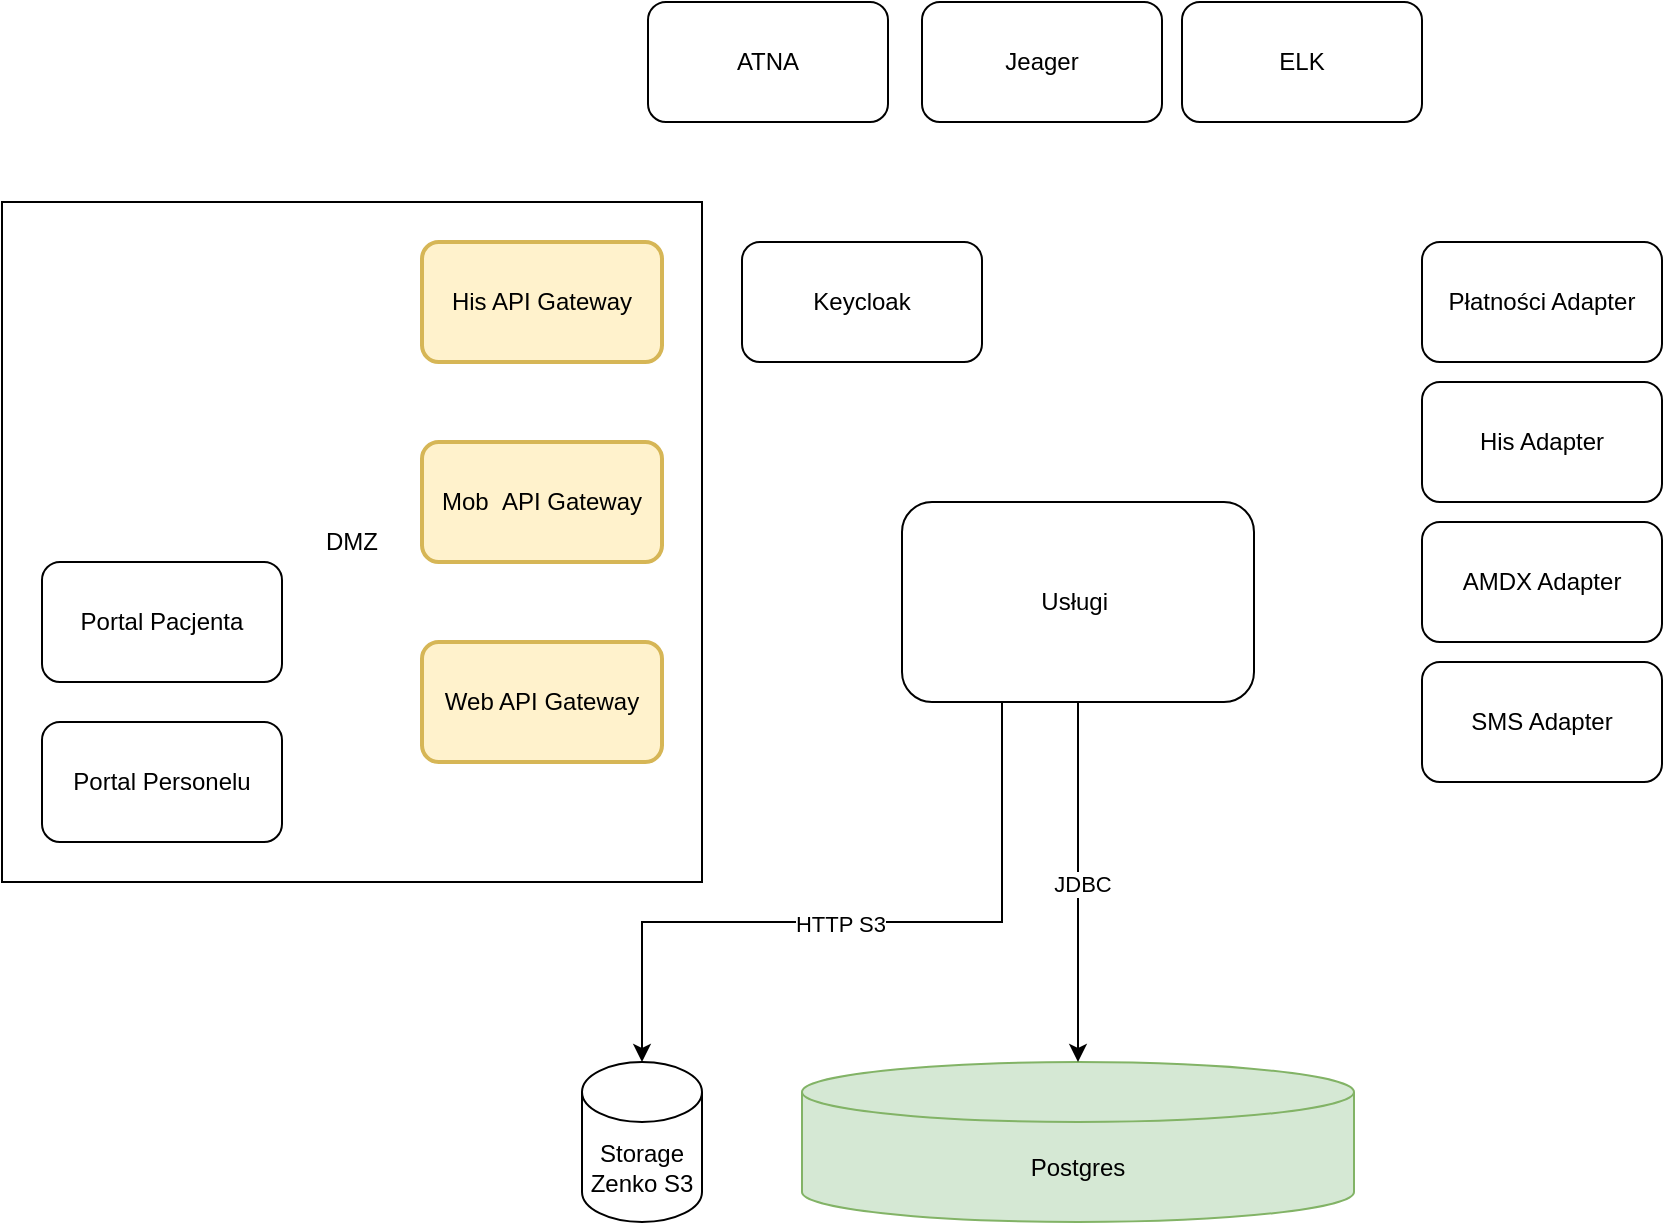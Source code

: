 <mxfile version="24.3.1" type="github">
  <diagram name="Strona-1" id="T3RHB5QGo9Cvwa6PiZin">
    <mxGraphModel dx="2261" dy="1915" grid="1" gridSize="10" guides="1" tooltips="1" connect="1" arrows="1" fold="1" page="1" pageScale="1" pageWidth="827" pageHeight="1169" math="0" shadow="0">
      <root>
        <mxCell id="0" />
        <mxCell id="1" parent="0" />
        <mxCell id="UMlnD5IWBAp5X0cF_D20-1" value="DMZ" style="rounded=0;whiteSpace=wrap;html=1;" vertex="1" parent="1">
          <mxGeometry x="-90" y="40" width="350" height="340" as="geometry" />
        </mxCell>
        <mxCell id="ITiyoMhCIWLzSyuYCBin-1" value="Postgres" style="shape=cylinder3;whiteSpace=wrap;html=1;boundedLbl=1;backgroundOutline=1;size=15;fillColor=#d5e8d4;strokeColor=#82b366;" parent="1" vertex="1">
          <mxGeometry x="310" y="470" width="276" height="80" as="geometry" />
        </mxCell>
        <mxCell id="VBNUYF2cGX7sdIRH1Fpj-4" value="His API Gateway" style="rounded=1;whiteSpace=wrap;html=1;strokeWidth=2;arcSize=14;fillColor=#fff2cc;strokeColor=#d6b656;" parent="1" vertex="1">
          <mxGeometry x="120" y="60" width="120" height="60" as="geometry" />
        </mxCell>
        <mxCell id="PzNOZcH71dPl48KpVUS8-1" value="Mob&amp;nbsp;&amp;nbsp;&lt;span style=&quot;background-color: initial;&quot;&gt;API Gateway&lt;/span&gt;" style="rounded=1;whiteSpace=wrap;html=1;strokeWidth=2;arcSize=14;fillColor=#fff2cc;strokeColor=#d6b656;" parent="1" vertex="1">
          <mxGeometry x="120" y="160" width="120" height="60" as="geometry" />
        </mxCell>
        <mxCell id="PzNOZcH71dPl48KpVUS8-2" value="Web API Gateway" style="rounded=1;whiteSpace=wrap;html=1;strokeWidth=2;arcSize=14;fillColor=#fff2cc;strokeColor=#d6b656;" parent="1" vertex="1">
          <mxGeometry x="120" y="260" width="120" height="60" as="geometry" />
        </mxCell>
        <mxCell id="PzNOZcH71dPl48KpVUS8-3" value="Storage&lt;div&gt;Zenko S3&lt;/div&gt;" style="shape=cylinder3;whiteSpace=wrap;html=1;boundedLbl=1;backgroundOutline=1;size=15;" parent="1" vertex="1">
          <mxGeometry x="200" y="470" width="60" height="80" as="geometry" />
        </mxCell>
        <mxCell id="PzNOZcH71dPl48KpVUS8-4" value="Portal Pacjenta" style="rounded=1;whiteSpace=wrap;html=1;" parent="1" vertex="1">
          <mxGeometry x="-70" y="220" width="120" height="60" as="geometry" />
        </mxCell>
        <mxCell id="PzNOZcH71dPl48KpVUS8-5" value="Portal Personelu" style="rounded=1;whiteSpace=wrap;html=1;" parent="1" vertex="1">
          <mxGeometry x="-70" y="300" width="120" height="60" as="geometry" />
        </mxCell>
        <mxCell id="PzNOZcH71dPl48KpVUS8-11" style="edgeStyle=orthogonalEdgeStyle;rounded=0;orthogonalLoop=1;jettySize=auto;html=1;" parent="1" source="PzNOZcH71dPl48KpVUS8-6" target="ITiyoMhCIWLzSyuYCBin-1" edge="1">
          <mxGeometry relative="1" as="geometry" />
        </mxCell>
        <mxCell id="PzNOZcH71dPl48KpVUS8-12" value="JDBC" style="edgeLabel;html=1;align=center;verticalAlign=middle;resizable=0;points=[];" parent="PzNOZcH71dPl48KpVUS8-11" vertex="1" connectable="0">
          <mxGeometry x="0.011" y="2" relative="1" as="geometry">
            <mxPoint as="offset" />
          </mxGeometry>
        </mxCell>
        <mxCell id="PzNOZcH71dPl48KpVUS8-13" style="edgeStyle=orthogonalEdgeStyle;rounded=0;orthogonalLoop=1;jettySize=auto;html=1;" parent="1" source="PzNOZcH71dPl48KpVUS8-6" target="PzNOZcH71dPl48KpVUS8-3" edge="1">
          <mxGeometry relative="1" as="geometry">
            <Array as="points">
              <mxPoint x="410" y="400" />
              <mxPoint x="230" y="400" />
            </Array>
          </mxGeometry>
        </mxCell>
        <mxCell id="PzNOZcH71dPl48KpVUS8-14" value="HTTP S3" style="edgeLabel;html=1;align=center;verticalAlign=middle;resizable=0;points=[];" parent="PzNOZcH71dPl48KpVUS8-13" vertex="1" connectable="0">
          <mxGeometry x="0.061" y="1" relative="1" as="geometry">
            <mxPoint as="offset" />
          </mxGeometry>
        </mxCell>
        <mxCell id="PzNOZcH71dPl48KpVUS8-6" value="Usługi&amp;nbsp;" style="rounded=1;whiteSpace=wrap;html=1;" parent="1" vertex="1">
          <mxGeometry x="360" y="190" width="176" height="100" as="geometry" />
        </mxCell>
        <mxCell id="PzNOZcH71dPl48KpVUS8-7" value="Płatności Adapter" style="rounded=1;whiteSpace=wrap;html=1;" parent="1" vertex="1">
          <mxGeometry x="620" y="60" width="120" height="60" as="geometry" />
        </mxCell>
        <mxCell id="PzNOZcH71dPl48KpVUS8-8" value="His Adapter" style="rounded=1;whiteSpace=wrap;html=1;" parent="1" vertex="1">
          <mxGeometry x="620" y="130" width="120" height="60" as="geometry" />
        </mxCell>
        <mxCell id="PzNOZcH71dPl48KpVUS8-9" value="AMDX Adapter" style="rounded=1;whiteSpace=wrap;html=1;" parent="1" vertex="1">
          <mxGeometry x="620" y="200" width="120" height="60" as="geometry" />
        </mxCell>
        <mxCell id="PzNOZcH71dPl48KpVUS8-10" value="SMS Adapter" style="rounded=1;whiteSpace=wrap;html=1;" parent="1" vertex="1">
          <mxGeometry x="620" y="270" width="120" height="60" as="geometry" />
        </mxCell>
        <mxCell id="PzNOZcH71dPl48KpVUS8-15" value="Keycloak" style="rounded=1;whiteSpace=wrap;html=1;" parent="1" vertex="1">
          <mxGeometry x="280" y="60" width="120" height="60" as="geometry" />
        </mxCell>
        <mxCell id="PzNOZcH71dPl48KpVUS8-16" value="ELK" style="rounded=1;whiteSpace=wrap;html=1;" parent="1" vertex="1">
          <mxGeometry x="500" y="-60" width="120" height="60" as="geometry" />
        </mxCell>
        <mxCell id="PzNOZcH71dPl48KpVUS8-17" value="Jeager" style="rounded=1;whiteSpace=wrap;html=1;" parent="1" vertex="1">
          <mxGeometry x="370" y="-60" width="120" height="60" as="geometry" />
        </mxCell>
        <mxCell id="PzNOZcH71dPl48KpVUS8-18" value="ATNA" style="rounded=1;whiteSpace=wrap;html=1;" parent="1" vertex="1">
          <mxGeometry x="233" y="-60" width="120" height="60" as="geometry" />
        </mxCell>
      </root>
    </mxGraphModel>
  </diagram>
</mxfile>
